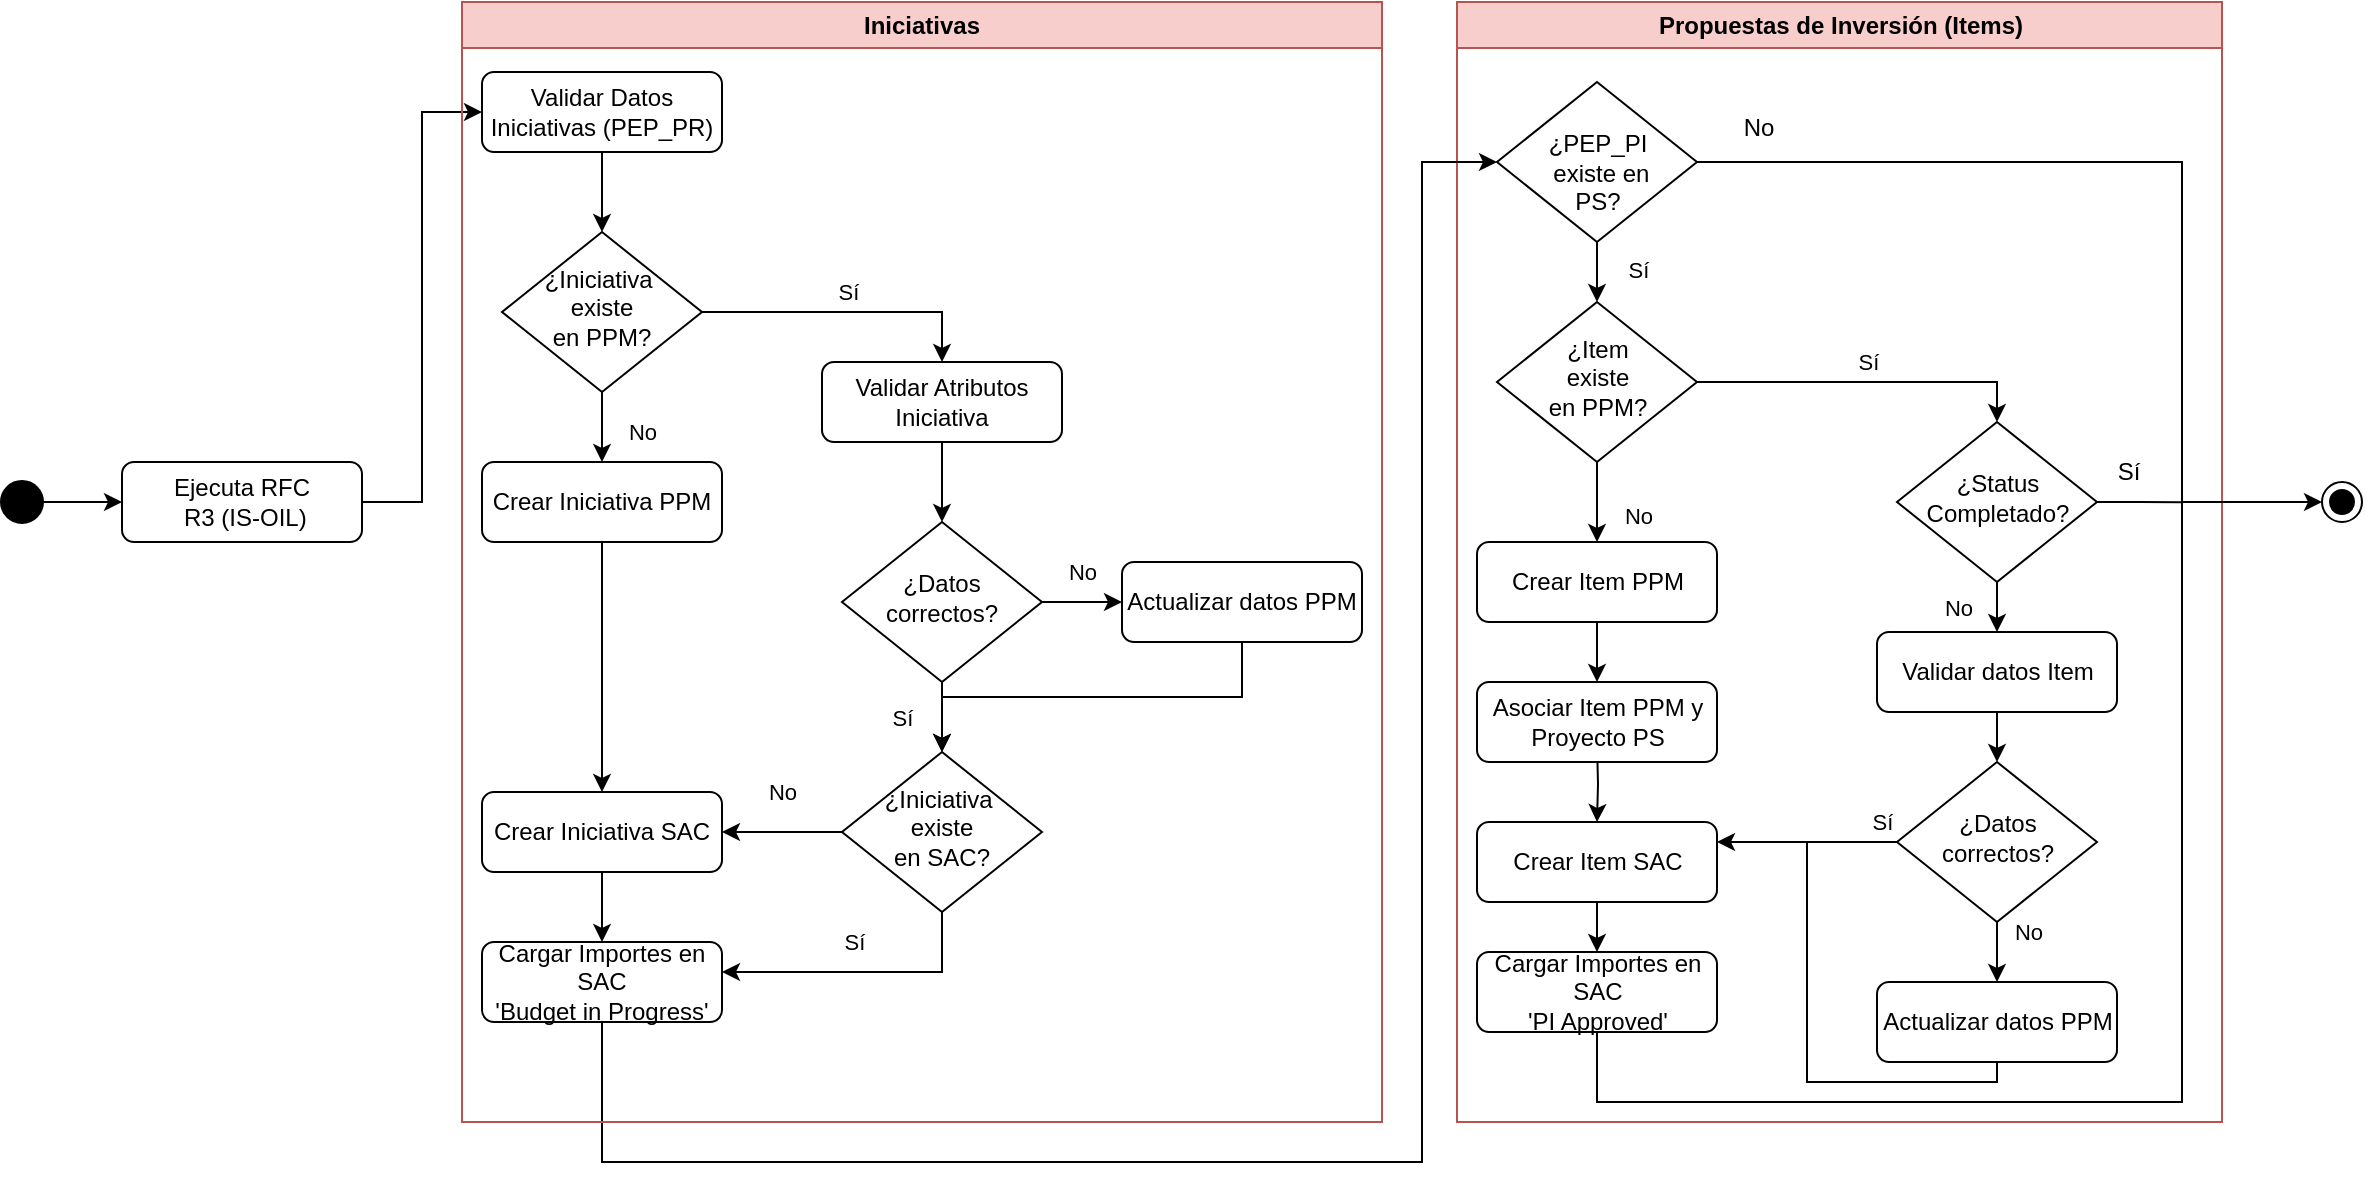 <mxfile version="22.1.11" type="github">
  <diagram id="C5RBs43oDa-KdzZeNtuy" name="Page-1">
    <mxGraphModel dx="2085" dy="694" grid="1" gridSize="10" guides="1" tooltips="1" connect="1" arrows="1" fold="1" page="0" pageScale="1" pageWidth="827" pageHeight="1169" math="0" shadow="0">
      <root>
        <mxCell id="WIyWlLk6GJQsqaUBKTNV-0" />
        <mxCell id="WIyWlLk6GJQsqaUBKTNV-1" parent="WIyWlLk6GJQsqaUBKTNV-0" />
        <mxCell id="JY8X9G6Nhq-8xD8usxKT-55" value="Propuestas de Inversión (Items)" style="swimlane;whiteSpace=wrap;html=1;startSize=23;fillColor=#f8cecc;strokeColor=#b85450;" parent="WIyWlLk6GJQsqaUBKTNV-1" vertex="1">
          <mxGeometry x="157.5" y="240" width="382.5" height="560" as="geometry">
            <mxRectangle x="157.5" y="240" width="100" height="30" as="alternateBounds" />
          </mxGeometry>
        </mxCell>
        <mxCell id="JY8X9G6Nhq-8xD8usxKT-56" value="¿Item &lt;br&gt;existe &lt;br&gt;en PPM?" style="rhombus;whiteSpace=wrap;html=1;shadow=0;fontFamily=Helvetica;fontSize=12;align=center;strokeWidth=1;spacing=6;spacingTop=-4;" parent="JY8X9G6Nhq-8xD8usxKT-55" vertex="1">
          <mxGeometry x="20" y="150" width="100" height="80" as="geometry" />
        </mxCell>
        <mxCell id="tcjskV9JqcEvqzawpJOV-3" style="edgeStyle=orthogonalEdgeStyle;rounded=0;orthogonalLoop=1;jettySize=auto;html=1;exitX=0.5;exitY=1;exitDx=0;exitDy=0;entryX=0.5;entryY=0;entryDx=0;entryDy=0;" edge="1" parent="JY8X9G6Nhq-8xD8usxKT-55" source="JY8X9G6Nhq-8xD8usxKT-57" target="mInPILEUASvVTdVGTtq3-13">
          <mxGeometry relative="1" as="geometry" />
        </mxCell>
        <mxCell id="JY8X9G6Nhq-8xD8usxKT-57" value="Crear Item PPM" style="rounded=1;whiteSpace=wrap;html=1;fontSize=12;glass=0;strokeWidth=1;shadow=0;" parent="JY8X9G6Nhq-8xD8usxKT-55" vertex="1">
          <mxGeometry x="10" y="270" width="120" height="40" as="geometry" />
        </mxCell>
        <mxCell id="JY8X9G6Nhq-8xD8usxKT-58" value="No" style="rounded=0;html=1;jettySize=auto;orthogonalLoop=1;fontSize=11;endArrow=classic;endFill=1;endSize=6;strokeWidth=1;shadow=0;labelBackgroundColor=none;edgeStyle=orthogonalEdgeStyle;entryX=0.5;entryY=0;entryDx=0;entryDy=0;" parent="JY8X9G6Nhq-8xD8usxKT-55" source="JY8X9G6Nhq-8xD8usxKT-56" target="JY8X9G6Nhq-8xD8usxKT-57" edge="1">
          <mxGeometry x="0.333" y="20" relative="1" as="geometry">
            <mxPoint as="offset" />
            <mxPoint x="69.985" y="260" as="targetPoint" />
          </mxGeometry>
        </mxCell>
        <mxCell id="JY8X9G6Nhq-8xD8usxKT-60" value="Sí" style="edgeStyle=orthogonalEdgeStyle;rounded=0;html=1;jettySize=auto;orthogonalLoop=1;fontSize=11;endArrow=classic;endFill=1;strokeWidth=1;shadow=0;labelBackgroundColor=none;entryX=0.5;entryY=0;entryDx=0;entryDy=0;" parent="JY8X9G6Nhq-8xD8usxKT-55" source="JY8X9G6Nhq-8xD8usxKT-56" target="JY8X9G6Nhq-8xD8usxKT-64" edge="1">
          <mxGeometry y="10" relative="1" as="geometry">
            <mxPoint as="offset" />
            <Array as="points">
              <mxPoint x="270" y="190" />
            </Array>
            <mxPoint x="270" y="220" as="targetPoint" />
          </mxGeometry>
        </mxCell>
        <mxCell id="tcjskV9JqcEvqzawpJOV-7" style="edgeStyle=orthogonalEdgeStyle;rounded=0;orthogonalLoop=1;jettySize=auto;html=1;exitX=0.5;exitY=1;exitDx=0;exitDy=0;endArrow=none;endFill=0;" edge="1" parent="JY8X9G6Nhq-8xD8usxKT-55" source="JY8X9G6Nhq-8xD8usxKT-63">
          <mxGeometry relative="1" as="geometry">
            <mxPoint x="362.5" y="250" as="targetPoint" />
            <Array as="points">
              <mxPoint x="70" y="550" />
              <mxPoint x="363" y="550" />
            </Array>
          </mxGeometry>
        </mxCell>
        <mxCell id="JY8X9G6Nhq-8xD8usxKT-63" value="Cargar Importes en SAC&lt;br&gt;&#39;PI Approved&#39;" style="rounded=1;whiteSpace=wrap;html=1;fontSize=12;glass=0;strokeWidth=1;shadow=0;" parent="JY8X9G6Nhq-8xD8usxKT-55" vertex="1">
          <mxGeometry x="10" y="475" width="120" height="40" as="geometry" />
        </mxCell>
        <mxCell id="tcjskV9JqcEvqzawpJOV-5" style="edgeStyle=orthogonalEdgeStyle;rounded=0;orthogonalLoop=1;jettySize=auto;html=1;exitX=1;exitY=0.5;exitDx=0;exitDy=0;endArrow=none;endFill=0;" edge="1" parent="JY8X9G6Nhq-8xD8usxKT-55" source="JY8X9G6Nhq-8xD8usxKT-64">
          <mxGeometry relative="1" as="geometry">
            <mxPoint x="362.5" y="250.07" as="targetPoint" />
          </mxGeometry>
        </mxCell>
        <mxCell id="JY8X9G6Nhq-8xD8usxKT-64" value="¿Status Completado?" style="rhombus;whiteSpace=wrap;html=1;shadow=0;fontFamily=Helvetica;fontSize=12;align=center;strokeWidth=1;spacing=6;spacingTop=-4;" parent="JY8X9G6Nhq-8xD8usxKT-55" vertex="1">
          <mxGeometry x="220" y="210" width="100" height="80" as="geometry" />
        </mxCell>
        <mxCell id="JY8X9G6Nhq-8xD8usxKT-68" value="¿Datos correctos?" style="rhombus;shadow=0;fontFamily=Helvetica;fontSize=12;align=center;strokeWidth=1;spacing=6;spacingTop=-4;html=1;labelPosition=center;verticalLabelPosition=middle;verticalAlign=middle;whiteSpace=wrap;" parent="JY8X9G6Nhq-8xD8usxKT-55" vertex="1">
          <mxGeometry x="220" y="380" width="100" height="80" as="geometry" />
        </mxCell>
        <mxCell id="JY8X9G6Nhq-8xD8usxKT-69" value="No" style="edgeStyle=orthogonalEdgeStyle;rounded=0;html=1;jettySize=auto;orthogonalLoop=1;fontSize=11;endArrow=classic;endFill=1;strokeWidth=1;shadow=0;labelBackgroundColor=none;exitX=0.5;exitY=1;exitDx=0;exitDy=0;entryX=0.5;entryY=0;entryDx=0;entryDy=0;" parent="JY8X9G6Nhq-8xD8usxKT-55" source="JY8X9G6Nhq-8xD8usxKT-64" target="JY8X9G6Nhq-8xD8usxKT-75" edge="1">
          <mxGeometry y="-20" relative="1" as="geometry">
            <mxPoint as="offset" />
            <mxPoint x="180" y="430" as="sourcePoint" />
            <mxPoint x="270" y="330" as="targetPoint" />
            <Array as="points">
              <mxPoint x="270" y="310" />
            </Array>
          </mxGeometry>
        </mxCell>
        <mxCell id="JY8X9G6Nhq-8xD8usxKT-70" style="edgeStyle=orthogonalEdgeStyle;rounded=0;orthogonalLoop=1;jettySize=auto;html=1;exitX=0.5;exitY=1;exitDx=0;exitDy=0;entryX=0.5;entryY=0;entryDx=0;entryDy=0;" parent="JY8X9G6Nhq-8xD8usxKT-55" target="JY8X9G6Nhq-8xD8usxKT-63" edge="1">
          <mxGeometry relative="1" as="geometry">
            <mxPoint x="70" y="465" as="targetPoint" />
            <mxPoint x="70" y="440" as="sourcePoint" />
          </mxGeometry>
        </mxCell>
        <mxCell id="JY8X9G6Nhq-8xD8usxKT-71" value="Crear Item SAC" style="rounded=1;whiteSpace=wrap;html=1;fontSize=12;glass=0;strokeWidth=1;shadow=0;" parent="JY8X9G6Nhq-8xD8usxKT-55" vertex="1">
          <mxGeometry x="10" y="410" width="120" height="40" as="geometry" />
        </mxCell>
        <mxCell id="JY8X9G6Nhq-8xD8usxKT-72" value="Sí" style="edgeStyle=orthogonalEdgeStyle;rounded=0;html=1;jettySize=auto;orthogonalLoop=1;fontSize=11;endArrow=classic;endFill=1;strokeWidth=1;shadow=0;labelBackgroundColor=none;exitX=0;exitY=0.5;exitDx=0;exitDy=0;entryX=1;entryY=0.5;entryDx=0;entryDy=0;" parent="JY8X9G6Nhq-8xD8usxKT-55" source="JY8X9G6Nhq-8xD8usxKT-68" edge="1">
          <mxGeometry x="-0.818" y="-10" relative="1" as="geometry">
            <mxPoint as="offset" />
            <mxPoint x="180" y="455" as="sourcePoint" />
            <mxPoint x="130" y="420" as="targetPoint" />
            <Array as="points" />
          </mxGeometry>
        </mxCell>
        <mxCell id="mInPILEUASvVTdVGTtq3-19" style="edgeStyle=orthogonalEdgeStyle;rounded=0;orthogonalLoop=1;jettySize=auto;html=1;exitX=0.5;exitY=1;exitDx=0;exitDy=0;entryX=0.5;entryY=0;entryDx=0;entryDy=0;" parent="JY8X9G6Nhq-8xD8usxKT-55" source="JY8X9G6Nhq-8xD8usxKT-75" target="JY8X9G6Nhq-8xD8usxKT-68" edge="1">
          <mxGeometry relative="1" as="geometry" />
        </mxCell>
        <mxCell id="JY8X9G6Nhq-8xD8usxKT-75" value="Validar datos Item" style="rounded=1;whiteSpace=wrap;html=1;fontSize=12;glass=0;strokeWidth=1;shadow=0;" parent="JY8X9G6Nhq-8xD8usxKT-55" vertex="1">
          <mxGeometry x="210" y="315" width="120" height="40" as="geometry" />
        </mxCell>
        <mxCell id="mInPILEUASvVTdVGTtq3-0" value="&lt;br&gt;¿PEP_PI&lt;br&gt;&amp;nbsp;existe en&lt;br&gt;PS?" style="rhombus;whiteSpace=wrap;html=1;shadow=0;fontFamily=Helvetica;fontSize=12;align=center;strokeWidth=1;spacing=6;spacingTop=-4;" parent="JY8X9G6Nhq-8xD8usxKT-55" vertex="1">
          <mxGeometry x="20" y="40" width="100" height="80" as="geometry" />
        </mxCell>
        <mxCell id="mInPILEUASvVTdVGTtq3-1" value="Sí" style="rounded=0;html=1;jettySize=auto;orthogonalLoop=1;fontSize=11;endArrow=classic;endFill=1;endSize=6;strokeWidth=1;shadow=0;labelBackgroundColor=none;edgeStyle=orthogonalEdgeStyle;entryX=0.5;entryY=0;entryDx=0;entryDy=0;" parent="JY8X9G6Nhq-8xD8usxKT-55" source="mInPILEUASvVTdVGTtq3-0" target="JY8X9G6Nhq-8xD8usxKT-56" edge="1">
          <mxGeometry x="0.333" y="20" relative="1" as="geometry">
            <mxPoint as="offset" />
            <mxPoint x="70" y="160" as="targetPoint" />
          </mxGeometry>
        </mxCell>
        <mxCell id="mInPILEUASvVTdVGTtq3-9" value="No" style="text;html=1;align=center;verticalAlign=middle;resizable=0;points=[];autosize=1;strokeColor=none;fillColor=none;" parent="JY8X9G6Nhq-8xD8usxKT-55" vertex="1">
          <mxGeometry x="130" y="48" width="40" height="30" as="geometry" />
        </mxCell>
        <mxCell id="mInPILEUASvVTdVGTtq3-14" style="edgeStyle=orthogonalEdgeStyle;rounded=0;orthogonalLoop=1;jettySize=auto;html=1;exitX=0.5;exitY=1;exitDx=0;exitDy=0;entryX=0.5;entryY=0;entryDx=0;entryDy=0;" parent="JY8X9G6Nhq-8xD8usxKT-55" target="JY8X9G6Nhq-8xD8usxKT-71" edge="1">
          <mxGeometry relative="1" as="geometry">
            <mxPoint x="70" y="370" as="sourcePoint" />
            <mxPoint x="70" y="400" as="targetPoint" />
          </mxGeometry>
        </mxCell>
        <mxCell id="mInPILEUASvVTdVGTtq3-13" value="Asociar Item PPM y Proyecto PS" style="rounded=1;whiteSpace=wrap;html=1;fontSize=12;glass=0;strokeWidth=1;shadow=0;" parent="JY8X9G6Nhq-8xD8usxKT-55" vertex="1">
          <mxGeometry x="10" y="340" width="120" height="40" as="geometry" />
        </mxCell>
        <mxCell id="mInPILEUASvVTdVGTtq3-16" style="edgeStyle=orthogonalEdgeStyle;rounded=0;orthogonalLoop=1;jettySize=auto;html=1;exitX=0.5;exitY=1;exitDx=0;exitDy=0;endArrow=none;endFill=0;" parent="JY8X9G6Nhq-8xD8usxKT-55" source="mInPILEUASvVTdVGTtq3-18" edge="1">
          <mxGeometry relative="1" as="geometry">
            <mxPoint x="510" y="440" as="sourcePoint" />
            <mxPoint x="175" y="420" as="targetPoint" />
            <Array as="points">
              <mxPoint x="270" y="540" />
              <mxPoint x="175" y="540" />
            </Array>
          </mxGeometry>
        </mxCell>
        <mxCell id="mInPILEUASvVTdVGTtq3-17" value="No" style="rounded=0;html=1;jettySize=auto;orthogonalLoop=1;fontSize=11;endArrow=classic;endFill=1;endSize=6;strokeWidth=1;shadow=0;labelBackgroundColor=none;edgeStyle=orthogonalEdgeStyle;entryX=0.5;entryY=0;entryDx=0;entryDy=0;exitX=0.5;exitY=1;exitDx=0;exitDy=0;" parent="JY8X9G6Nhq-8xD8usxKT-55" source="JY8X9G6Nhq-8xD8usxKT-68" target="mInPILEUASvVTdVGTtq3-18" edge="1">
          <mxGeometry x="-0.715" y="15" relative="1" as="geometry">
            <mxPoint as="offset" />
            <mxPoint x="270" y="490" as="sourcePoint" />
            <mxPoint x="430" y="420" as="targetPoint" />
            <Array as="points">
              <mxPoint x="270" y="490" />
              <mxPoint x="270" y="490" />
            </Array>
          </mxGeometry>
        </mxCell>
        <mxCell id="mInPILEUASvVTdVGTtq3-18" value="Actualizar datos PPM" style="rounded=1;whiteSpace=wrap;html=1;fontSize=12;glass=0;strokeWidth=1;shadow=0;" parent="JY8X9G6Nhq-8xD8usxKT-55" vertex="1">
          <mxGeometry x="210" y="490" width="120" height="40" as="geometry" />
        </mxCell>
        <mxCell id="mInPILEUASvVTdVGTtq3-12" value="Sí" style="text;html=1;align=center;verticalAlign=middle;resizable=0;points=[];autosize=1;strokeColor=none;fillColor=none;" parent="JY8X9G6Nhq-8xD8usxKT-55" vertex="1">
          <mxGeometry x="320" y="220" width="30" height="30" as="geometry" />
        </mxCell>
        <mxCell id="JY8X9G6Nhq-8xD8usxKT-8" style="edgeStyle=orthogonalEdgeStyle;rounded=0;orthogonalLoop=1;jettySize=auto;html=1;exitX=1;exitY=0.5;exitDx=0;exitDy=0;entryX=0;entryY=0.5;entryDx=0;entryDy=0;" parent="WIyWlLk6GJQsqaUBKTNV-1" source="WIyWlLk6GJQsqaUBKTNV-3" target="JY8X9G6Nhq-8xD8usxKT-42" edge="1">
          <mxGeometry relative="1" as="geometry">
            <mxPoint x="200" y="200" as="targetPoint" />
          </mxGeometry>
        </mxCell>
        <mxCell id="WIyWlLk6GJQsqaUBKTNV-3" value="Ejecuta RFC&lt;br&gt;&amp;nbsp;R3 (IS-OIL)" style="rounded=1;whiteSpace=wrap;html=1;fontSize=12;glass=0;strokeWidth=1;shadow=0;" parent="WIyWlLk6GJQsqaUBKTNV-1" vertex="1">
          <mxGeometry x="-510" y="470" width="120" height="40" as="geometry" />
        </mxCell>
        <mxCell id="JY8X9G6Nhq-8xD8usxKT-6" style="edgeStyle=orthogonalEdgeStyle;rounded=0;orthogonalLoop=1;jettySize=auto;html=1;exitX=1;exitY=0.5;exitDx=0;exitDy=0;exitPerimeter=0;entryX=0;entryY=0.5;entryDx=0;entryDy=0;" parent="WIyWlLk6GJQsqaUBKTNV-1" source="JY8X9G6Nhq-8xD8usxKT-5" target="WIyWlLk6GJQsqaUBKTNV-3" edge="1">
          <mxGeometry relative="1" as="geometry" />
        </mxCell>
        <mxCell id="JY8X9G6Nhq-8xD8usxKT-5" value="" style="strokeWidth=2;html=1;shape=mxgraph.flowchart.start_2;whiteSpace=wrap;fillColor=#000000;" parent="WIyWlLk6GJQsqaUBKTNV-1" vertex="1">
          <mxGeometry x="-570" y="480" width="20" height="20" as="geometry" />
        </mxCell>
        <mxCell id="JY8X9G6Nhq-8xD8usxKT-76" style="edgeStyle=orthogonalEdgeStyle;rounded=0;orthogonalLoop=1;jettySize=auto;html=1;exitX=0.5;exitY=1;exitDx=0;exitDy=0;entryX=0;entryY=0.5;entryDx=0;entryDy=0;" parent="WIyWlLk6GJQsqaUBKTNV-1" source="JY8X9G6Nhq-8xD8usxKT-43" target="mInPILEUASvVTdVGTtq3-0" edge="1">
          <mxGeometry relative="1" as="geometry">
            <Array as="points">
              <mxPoint x="-270" y="820" />
              <mxPoint x="140" y="820" />
              <mxPoint x="140" y="320" />
            </Array>
          </mxGeometry>
        </mxCell>
        <mxCell id="JY8X9G6Nhq-8xD8usxKT-33" value="Iniciativas" style="swimlane;whiteSpace=wrap;html=1;fillColor=#f8cecc;strokeColor=#b85450;" parent="WIyWlLk6GJQsqaUBKTNV-1" vertex="1">
          <mxGeometry x="-340" y="240" width="460" height="560" as="geometry">
            <mxRectangle x="-430" y="240" width="100" height="30" as="alternateBounds" />
          </mxGeometry>
        </mxCell>
        <mxCell id="JY8X9G6Nhq-8xD8usxKT-36" value="¿Iniciativa&amp;nbsp; existe &lt;br&gt;en PPM?" style="rhombus;whiteSpace=wrap;html=1;shadow=0;fontFamily=Helvetica;fontSize=12;align=center;strokeWidth=1;spacing=6;spacingTop=-4;" parent="JY8X9G6Nhq-8xD8usxKT-33" vertex="1">
          <mxGeometry x="20" y="115" width="100" height="80" as="geometry" />
        </mxCell>
        <mxCell id="JY8X9G6Nhq-8xD8usxKT-34" value="No" style="rounded=0;html=1;jettySize=auto;orthogonalLoop=1;fontSize=11;endArrow=classic;endFill=1;endSize=6;strokeWidth=1;shadow=0;labelBackgroundColor=none;edgeStyle=orthogonalEdgeStyle;" parent="JY8X9G6Nhq-8xD8usxKT-33" source="JY8X9G6Nhq-8xD8usxKT-36" target="JY8X9G6Nhq-8xD8usxKT-38" edge="1">
          <mxGeometry x="0.333" y="20" relative="1" as="geometry">
            <mxPoint as="offset" />
          </mxGeometry>
        </mxCell>
        <mxCell id="JY8X9G6Nhq-8xD8usxKT-40" value="Validar Atributos Iniciativa" style="rounded=1;whiteSpace=wrap;html=1;fontSize=12;glass=0;strokeWidth=1;shadow=0;" parent="JY8X9G6Nhq-8xD8usxKT-33" vertex="1">
          <mxGeometry x="180" y="180" width="120" height="40" as="geometry" />
        </mxCell>
        <mxCell id="JY8X9G6Nhq-8xD8usxKT-35" value="Sí" style="edgeStyle=orthogonalEdgeStyle;rounded=0;html=1;jettySize=auto;orthogonalLoop=1;fontSize=11;endArrow=classic;endFill=1;strokeWidth=1;shadow=0;labelBackgroundColor=none;" parent="JY8X9G6Nhq-8xD8usxKT-33" source="JY8X9G6Nhq-8xD8usxKT-36" target="JY8X9G6Nhq-8xD8usxKT-40" edge="1">
          <mxGeometry y="10" relative="1" as="geometry">
            <mxPoint as="offset" />
            <Array as="points">
              <mxPoint x="240" y="155" />
            </Array>
          </mxGeometry>
        </mxCell>
        <mxCell id="JY8X9G6Nhq-8xD8usxKT-41" style="edgeStyle=orthogonalEdgeStyle;rounded=0;orthogonalLoop=1;jettySize=auto;html=1;exitX=0.5;exitY=1;exitDx=0;exitDy=0;entryX=0.5;entryY=0;entryDx=0;entryDy=0;" parent="JY8X9G6Nhq-8xD8usxKT-33" source="JY8X9G6Nhq-8xD8usxKT-42" target="JY8X9G6Nhq-8xD8usxKT-36" edge="1">
          <mxGeometry relative="1" as="geometry" />
        </mxCell>
        <mxCell id="JY8X9G6Nhq-8xD8usxKT-42" value="Validar Datos Iniciativas (PEP_PR)" style="rounded=1;whiteSpace=wrap;html=1;fontSize=12;glass=0;strokeWidth=1;shadow=0;" parent="JY8X9G6Nhq-8xD8usxKT-33" vertex="1">
          <mxGeometry x="10" y="35" width="120" height="40" as="geometry" />
        </mxCell>
        <mxCell id="JY8X9G6Nhq-8xD8usxKT-43" value="Cargar Importes en SAC&lt;br&gt;&#39;Budget in Progress&#39;" style="rounded=1;whiteSpace=wrap;html=1;fontSize=12;glass=0;strokeWidth=1;shadow=0;" parent="JY8X9G6Nhq-8xD8usxKT-33" vertex="1">
          <mxGeometry x="10" y="470" width="120" height="40" as="geometry" />
        </mxCell>
        <mxCell id="JY8X9G6Nhq-8xD8usxKT-44" value="¿Datos correctos?" style="rhombus;whiteSpace=wrap;html=1;shadow=0;fontFamily=Helvetica;fontSize=12;align=center;strokeWidth=1;spacing=6;spacingTop=-4;" parent="JY8X9G6Nhq-8xD8usxKT-33" vertex="1">
          <mxGeometry x="190" y="260" width="100" height="80" as="geometry" />
        </mxCell>
        <mxCell id="JY8X9G6Nhq-8xD8usxKT-39" style="edgeStyle=orthogonalEdgeStyle;rounded=0;orthogonalLoop=1;jettySize=auto;html=1;exitX=0.5;exitY=1;exitDx=0;exitDy=0;entryX=0.5;entryY=0;entryDx=0;entryDy=0;" parent="JY8X9G6Nhq-8xD8usxKT-33" source="JY8X9G6Nhq-8xD8usxKT-40" target="JY8X9G6Nhq-8xD8usxKT-44" edge="1">
          <mxGeometry relative="1" as="geometry" />
        </mxCell>
        <mxCell id="JY8X9G6Nhq-8xD8usxKT-45" style="edgeStyle=orthogonalEdgeStyle;rounded=0;orthogonalLoop=1;jettySize=auto;html=1;exitX=0.5;exitY=1;exitDx=0;exitDy=0;entryX=0.5;entryY=0;entryDx=0;entryDy=0;" parent="JY8X9G6Nhq-8xD8usxKT-33" source="JY8X9G6Nhq-8xD8usxKT-14" target="JY8X9G6Nhq-8xD8usxKT-47" edge="1">
          <mxGeometry relative="1" as="geometry">
            <mxPoint x="400" y="320" as="sourcePoint" />
          </mxGeometry>
        </mxCell>
        <mxCell id="JY8X9G6Nhq-8xD8usxKT-46" value="No" style="rounded=0;html=1;jettySize=auto;orthogonalLoop=1;fontSize=11;endArrow=classic;endFill=1;endSize=6;strokeWidth=1;shadow=0;labelBackgroundColor=none;edgeStyle=orthogonalEdgeStyle;entryX=0;entryY=0.5;entryDx=0;entryDy=0;" parent="JY8X9G6Nhq-8xD8usxKT-33" target="JY8X9G6Nhq-8xD8usxKT-14" edge="1">
          <mxGeometry x="-0.002" y="15" relative="1" as="geometry">
            <mxPoint as="offset" />
            <mxPoint x="290" y="300" as="sourcePoint" />
            <mxPoint x="320" y="300" as="targetPoint" />
            <Array as="points">
              <mxPoint x="330" y="300" />
            </Array>
          </mxGeometry>
        </mxCell>
        <mxCell id="JY8X9G6Nhq-8xD8usxKT-47" value="¿Iniciativa&amp;nbsp; existe&lt;br&gt;en SAC?" style="rhombus;shadow=0;fontFamily=Helvetica;fontSize=12;align=center;strokeWidth=1;spacing=6;spacingTop=-4;html=1;labelPosition=center;verticalLabelPosition=middle;verticalAlign=middle;whiteSpace=wrap;" parent="JY8X9G6Nhq-8xD8usxKT-33" vertex="1">
          <mxGeometry x="190" y="375" width="100" height="80" as="geometry" />
        </mxCell>
        <mxCell id="JY8X9G6Nhq-8xD8usxKT-48" value="Sí" style="edgeStyle=orthogonalEdgeStyle;rounded=0;html=1;jettySize=auto;orthogonalLoop=1;fontSize=11;endArrow=classic;endFill=1;strokeWidth=1;shadow=0;labelBackgroundColor=none;exitX=0.5;exitY=1;exitDx=0;exitDy=0;entryX=0.5;entryY=0;entryDx=0;entryDy=0;" parent="JY8X9G6Nhq-8xD8usxKT-33" source="JY8X9G6Nhq-8xD8usxKT-44" target="JY8X9G6Nhq-8xD8usxKT-47" edge="1">
          <mxGeometry y="-20" relative="1" as="geometry">
            <mxPoint as="offset" />
            <mxPoint x="150" y="390" as="sourcePoint" />
            <mxPoint x="300" y="420" as="targetPoint" />
            <Array as="points">
              <mxPoint x="240" y="350" />
              <mxPoint x="240" y="350" />
            </Array>
          </mxGeometry>
        </mxCell>
        <mxCell id="JY8X9G6Nhq-8xD8usxKT-49" style="edgeStyle=orthogonalEdgeStyle;rounded=0;orthogonalLoop=1;jettySize=auto;html=1;exitX=0.5;exitY=1;exitDx=0;exitDy=0;entryX=0.5;entryY=0;entryDx=0;entryDy=0;" parent="JY8X9G6Nhq-8xD8usxKT-33" source="JY8X9G6Nhq-8xD8usxKT-50" target="JY8X9G6Nhq-8xD8usxKT-43" edge="1">
          <mxGeometry relative="1" as="geometry">
            <mxPoint x="70" y="465" as="targetPoint" />
          </mxGeometry>
        </mxCell>
        <mxCell id="JY8X9G6Nhq-8xD8usxKT-50" value="Crear Iniciativa SAC" style="rounded=1;whiteSpace=wrap;html=1;fontSize=12;glass=0;strokeWidth=1;shadow=0;" parent="JY8X9G6Nhq-8xD8usxKT-33" vertex="1">
          <mxGeometry x="10" y="395" width="120" height="40" as="geometry" />
        </mxCell>
        <mxCell id="JY8X9G6Nhq-8xD8usxKT-51" value="No" style="edgeStyle=orthogonalEdgeStyle;rounded=0;html=1;jettySize=auto;orthogonalLoop=1;fontSize=11;endArrow=classic;endFill=1;strokeWidth=1;shadow=0;labelBackgroundColor=none;exitX=0;exitY=0.5;exitDx=0;exitDy=0;entryX=1;entryY=0.5;entryDx=0;entryDy=0;" parent="JY8X9G6Nhq-8xD8usxKT-33" source="JY8X9G6Nhq-8xD8usxKT-47" target="JY8X9G6Nhq-8xD8usxKT-50" edge="1">
          <mxGeometry y="-20" relative="1" as="geometry">
            <mxPoint as="offset" />
            <mxPoint x="180" y="420" as="sourcePoint" />
            <mxPoint x="180" y="460" as="targetPoint" />
            <Array as="points" />
          </mxGeometry>
        </mxCell>
        <mxCell id="JY8X9G6Nhq-8xD8usxKT-37" style="edgeStyle=orthogonalEdgeStyle;rounded=0;orthogonalLoop=1;jettySize=auto;html=1;exitX=0.5;exitY=1;exitDx=0;exitDy=0;entryX=0.5;entryY=0;entryDx=0;entryDy=0;" parent="JY8X9G6Nhq-8xD8usxKT-33" source="JY8X9G6Nhq-8xD8usxKT-38" target="JY8X9G6Nhq-8xD8usxKT-50" edge="1">
          <mxGeometry relative="1" as="geometry" />
        </mxCell>
        <mxCell id="JY8X9G6Nhq-8xD8usxKT-52" value="Sí" style="edgeStyle=orthogonalEdgeStyle;rounded=0;html=1;jettySize=auto;orthogonalLoop=1;fontSize=11;endArrow=classic;endFill=1;strokeWidth=1;shadow=0;labelBackgroundColor=none;exitX=0.5;exitY=1;exitDx=0;exitDy=0;entryX=1;entryY=0.5;entryDx=0;entryDy=0;" parent="JY8X9G6Nhq-8xD8usxKT-33" source="JY8X9G6Nhq-8xD8usxKT-47" edge="1">
          <mxGeometry x="0.059" y="-15" relative="1" as="geometry">
            <mxPoint as="offset" />
            <mxPoint x="270" y="495" as="sourcePoint" />
            <mxPoint x="130" y="485" as="targetPoint" />
            <Array as="points">
              <mxPoint x="240" y="485" />
            </Array>
          </mxGeometry>
        </mxCell>
        <mxCell id="JY8X9G6Nhq-8xD8usxKT-14" value="Actualizar datos PPM" style="rounded=1;whiteSpace=wrap;html=1;fontSize=12;glass=0;strokeWidth=1;shadow=0;" parent="JY8X9G6Nhq-8xD8usxKT-33" vertex="1">
          <mxGeometry x="330" y="280" width="120" height="40" as="geometry" />
        </mxCell>
        <mxCell id="JY8X9G6Nhq-8xD8usxKT-38" value="Crear Iniciativa PPM" style="rounded=1;whiteSpace=wrap;html=1;fontSize=12;glass=0;strokeWidth=1;shadow=0;" parent="JY8X9G6Nhq-8xD8usxKT-33" vertex="1">
          <mxGeometry x="10" y="230" width="120" height="40" as="geometry" />
        </mxCell>
        <mxCell id="mInPILEUASvVTdVGTtq3-4" value="" style="ellipse;html=1;shape=endState;fillColor=#000000;strokeColor=#000000;" parent="WIyWlLk6GJQsqaUBKTNV-1" vertex="1">
          <mxGeometry x="590" y="480" width="20" height="20" as="geometry" />
        </mxCell>
        <mxCell id="mInPILEUASvVTdVGTtq3-6" style="edgeStyle=orthogonalEdgeStyle;rounded=0;orthogonalLoop=1;jettySize=auto;html=1;exitX=1;exitY=0.5;exitDx=0;exitDy=0;entryX=0;entryY=0.5;entryDx=0;entryDy=0;" parent="WIyWlLk6GJQsqaUBKTNV-1" source="mInPILEUASvVTdVGTtq3-0" target="mInPILEUASvVTdVGTtq3-4" edge="1">
          <mxGeometry relative="1" as="geometry">
            <Array as="points">
              <mxPoint x="520" y="320" />
              <mxPoint x="520" y="490" />
            </Array>
          </mxGeometry>
        </mxCell>
      </root>
    </mxGraphModel>
  </diagram>
</mxfile>
